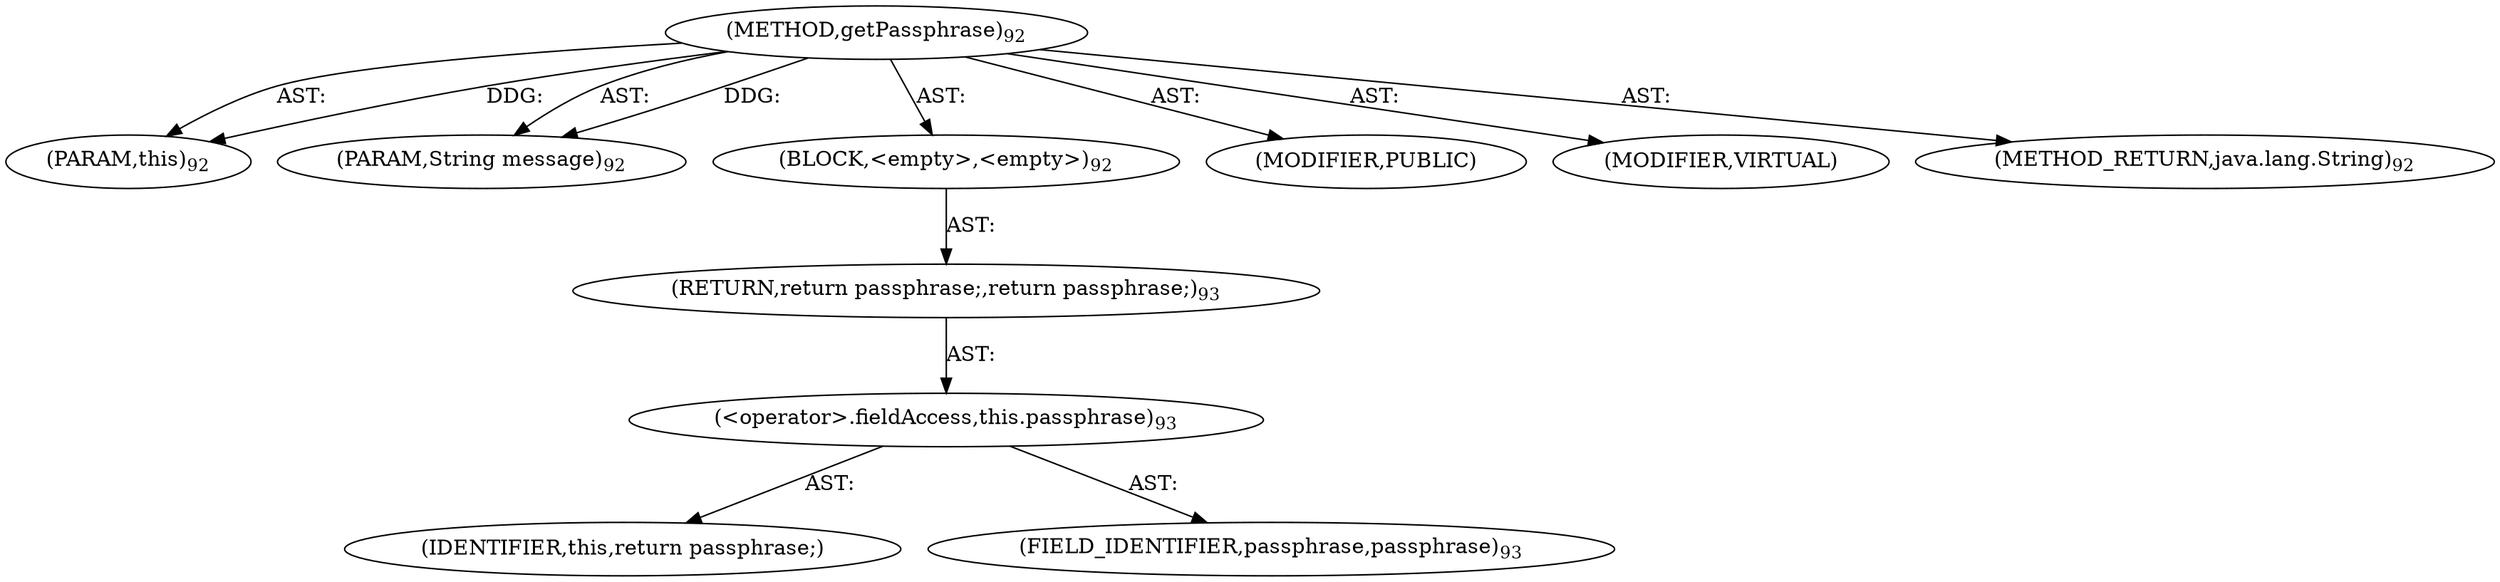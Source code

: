 digraph "getPassphrase" {  
"111669149699" [label = <(METHOD,getPassphrase)<SUB>92</SUB>> ]
"115964117003" [label = <(PARAM,this)<SUB>92</SUB>> ]
"115964117004" [label = <(PARAM,String message)<SUB>92</SUB>> ]
"25769803779" [label = <(BLOCK,&lt;empty&gt;,&lt;empty&gt;)<SUB>92</SUB>> ]
"146028888065" [label = <(RETURN,return passphrase;,return passphrase;)<SUB>93</SUB>> ]
"30064771092" [label = <(&lt;operator&gt;.fieldAccess,this.passphrase)<SUB>93</SUB>> ]
"68719476756" [label = <(IDENTIFIER,this,return passphrase;)> ]
"55834574857" [label = <(FIELD_IDENTIFIER,passphrase,passphrase)<SUB>93</SUB>> ]
"133143986188" [label = <(MODIFIER,PUBLIC)> ]
"133143986189" [label = <(MODIFIER,VIRTUAL)> ]
"128849018883" [label = <(METHOD_RETURN,java.lang.String)<SUB>92</SUB>> ]
  "111669149699" -> "115964117003"  [ label = "AST: "] 
  "111669149699" -> "115964117004"  [ label = "AST: "] 
  "111669149699" -> "25769803779"  [ label = "AST: "] 
  "111669149699" -> "133143986188"  [ label = "AST: "] 
  "111669149699" -> "133143986189"  [ label = "AST: "] 
  "111669149699" -> "128849018883"  [ label = "AST: "] 
  "25769803779" -> "146028888065"  [ label = "AST: "] 
  "146028888065" -> "30064771092"  [ label = "AST: "] 
  "30064771092" -> "68719476756"  [ label = "AST: "] 
  "30064771092" -> "55834574857"  [ label = "AST: "] 
  "111669149699" -> "115964117003"  [ label = "DDG: "] 
  "111669149699" -> "115964117004"  [ label = "DDG: "] 
}
